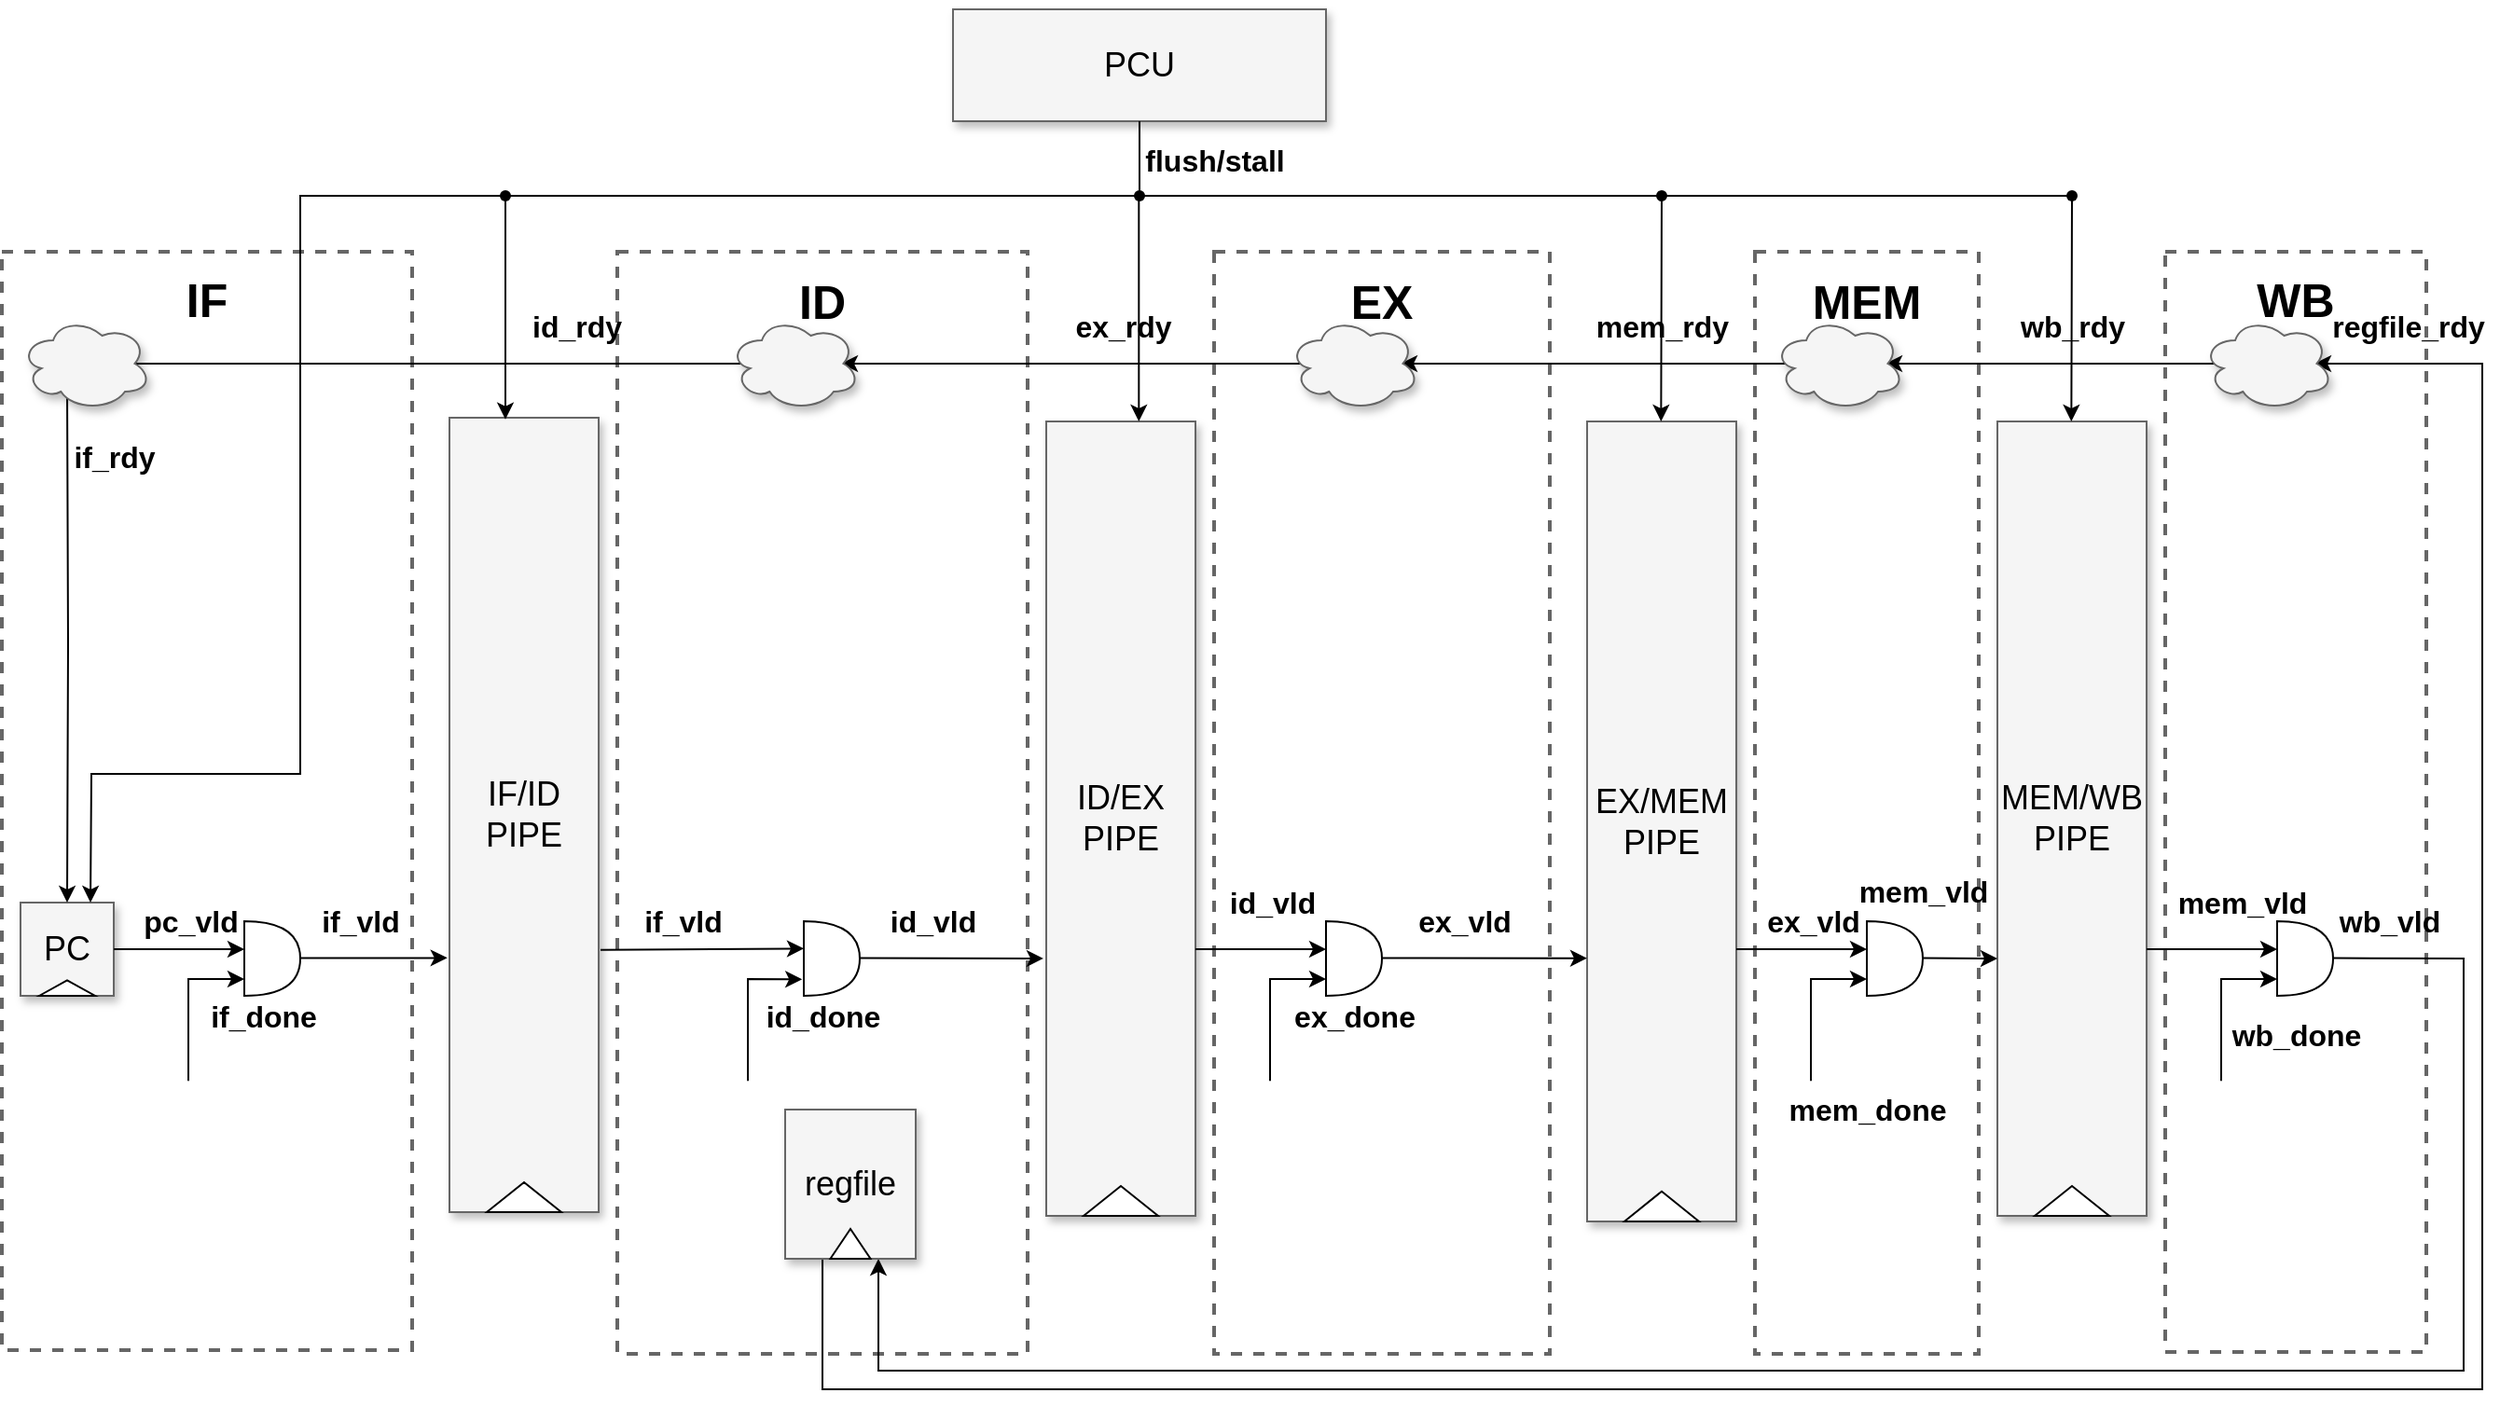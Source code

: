 <mxfile version="21.6.8" type="device">
  <diagram name="Page-1" id="90a13364-a465-7bf4-72fc-28e22215d7a0">
    <mxGraphModel dx="1668" dy="965" grid="1" gridSize="10" guides="1" tooltips="1" connect="1" arrows="1" fold="1" page="1" pageScale="1.5" pageWidth="1169" pageHeight="826" background="none" math="0" shadow="0">
      <root>
        <mxCell id="0" style=";html=1;" />
        <mxCell id="1" style=";html=1;" parent="0" />
        <mxCell id="8YfCgpXzdeuu5fyezBvx-144" value="&lt;b style=&quot;font-size: 25px;&quot;&gt;WB&lt;br&gt;&lt;br&gt;&lt;br&gt;&lt;br&gt;&lt;br&gt;&lt;br&gt;&lt;br&gt;&lt;br&gt;&lt;br&gt;&lt;br&gt;&lt;br&gt;&lt;br&gt;&lt;br&gt;&lt;br&gt;&lt;br&gt;&lt;br&gt;&lt;br&gt;&lt;br&gt;&lt;br&gt;&lt;/b&gt;" style="whiteSpace=wrap;html=1;shadow=0;fontSize=20;fillColor=none;strokeColor=#666666;strokeWidth=2;dashed=1;" parent="1" vertex="1">
          <mxGeometry x="1320" y="320" width="140" height="590" as="geometry" />
        </mxCell>
        <mxCell id="8YfCgpXzdeuu5fyezBvx-143" value="&lt;b style=&quot;font-size: 25px;&quot;&gt;MEM&lt;br&gt;&lt;br&gt;&lt;br&gt;&lt;br&gt;&lt;br&gt;&lt;br&gt;&lt;br&gt;&lt;br&gt;&lt;br&gt;&lt;br&gt;&lt;br&gt;&lt;br&gt;&lt;br&gt;&lt;br&gt;&lt;br&gt;&lt;br&gt;&lt;br&gt;&lt;br&gt;&lt;br&gt;&lt;/b&gt;" style="whiteSpace=wrap;html=1;shadow=0;fontSize=20;fillColor=none;strokeColor=#666666;strokeWidth=2;dashed=1;" parent="1" vertex="1">
          <mxGeometry x="1100" y="320" width="120" height="591" as="geometry" />
        </mxCell>
        <mxCell id="8YfCgpXzdeuu5fyezBvx-141" value="&lt;b style=&quot;font-size: 25px;&quot;&gt;EX&lt;br&gt;&lt;br&gt;&lt;br&gt;&lt;br&gt;&lt;br&gt;&lt;br&gt;&lt;br&gt;&lt;br&gt;&lt;br&gt;&lt;br&gt;&lt;br&gt;&lt;br&gt;&lt;br&gt;&lt;br&gt;&lt;br&gt;&lt;br&gt;&lt;br&gt;&lt;br&gt;&lt;br&gt;&lt;/b&gt;" style="whiteSpace=wrap;html=1;shadow=0;fontSize=20;fillColor=none;strokeColor=#666666;strokeWidth=2;dashed=1;" parent="1" vertex="1">
          <mxGeometry x="810" y="320" width="180" height="591" as="geometry" />
        </mxCell>
        <mxCell id="8YfCgpXzdeuu5fyezBvx-139" value="&lt;b style=&quot;font-size: 25px;&quot;&gt;ID&lt;br&gt;&lt;br&gt;&lt;br&gt;&lt;br&gt;&lt;br&gt;&lt;br&gt;&lt;br&gt;&lt;br&gt;&lt;br&gt;&lt;br&gt;&lt;br&gt;&lt;br&gt;&lt;br&gt;&lt;br&gt;&lt;br&gt;&lt;br&gt;&lt;br&gt;&lt;br&gt;&lt;br&gt;&lt;/b&gt;" style="whiteSpace=wrap;html=1;shadow=0;fontSize=20;fillColor=none;strokeColor=#666666;strokeWidth=2;dashed=1;" parent="1" vertex="1">
          <mxGeometry x="490" y="320" width="220" height="591" as="geometry" />
        </mxCell>
        <mxCell id="3a17f1ce550125da-1" value="&lt;b style=&quot;font-size: 25px;&quot;&gt;IF&lt;br&gt;&lt;br&gt;&lt;br&gt;&lt;br&gt;&lt;br&gt;&lt;br&gt;&lt;br&gt;&lt;br&gt;&lt;br&gt;&lt;br&gt;&lt;br&gt;&lt;br&gt;&lt;br&gt;&lt;br&gt;&lt;br&gt;&lt;br&gt;&lt;br&gt;&lt;br&gt;&lt;br&gt;&lt;/b&gt;" style="whiteSpace=wrap;html=1;shadow=0;fontSize=20;fillColor=none;strokeColor=#666666;strokeWidth=2;dashed=1;" parent="1" vertex="1">
          <mxGeometry x="160" y="320" width="220" height="589" as="geometry" />
        </mxCell>
        <mxCell id="8YfCgpXzdeuu5fyezBvx-16" value="" style="group" parent="1" vertex="1" connectable="0">
          <mxGeometry x="1230" y="411" width="80" height="503" as="geometry" />
        </mxCell>
        <mxCell id="8YfCgpXzdeuu5fyezBvx-5" value="MEM/WB&lt;br&gt;PIPE" style="whiteSpace=wrap;html=1;shadow=1;fontSize=18;fillColor=#f5f5f5;strokeColor=#666666;" parent="8YfCgpXzdeuu5fyezBvx-16" vertex="1">
          <mxGeometry width="80" height="426" as="geometry" />
        </mxCell>
        <mxCell id="8YfCgpXzdeuu5fyezBvx-15" value="" style="triangle;whiteSpace=wrap;html=1;direction=north;" parent="8YfCgpXzdeuu5fyezBvx-16" vertex="1">
          <mxGeometry x="20" y="410" width="40" height="16" as="geometry" />
        </mxCell>
        <mxCell id="8YfCgpXzdeuu5fyezBvx-18" value="" style="group" parent="1" vertex="1" connectable="0">
          <mxGeometry x="720" y="411" width="80" height="426" as="geometry" />
        </mxCell>
        <mxCell id="8YfCgpXzdeuu5fyezBvx-7" value="ID/EX&lt;br&gt;PIPE" style="whiteSpace=wrap;html=1;shadow=1;fontSize=18;fillColor=#f5f5f5;strokeColor=#666666;" parent="8YfCgpXzdeuu5fyezBvx-18" vertex="1">
          <mxGeometry width="80" height="426" as="geometry" />
        </mxCell>
        <mxCell id="8YfCgpXzdeuu5fyezBvx-13" value="" style="triangle;whiteSpace=wrap;html=1;direction=north;" parent="8YfCgpXzdeuu5fyezBvx-18" vertex="1">
          <mxGeometry x="20" y="410" width="40" height="16" as="geometry" />
        </mxCell>
        <mxCell id="8YfCgpXzdeuu5fyezBvx-19" value="" style="group" parent="1" vertex="1" connectable="0">
          <mxGeometry x="400" y="409" width="80" height="426" as="geometry" />
        </mxCell>
        <mxCell id="8YfCgpXzdeuu5fyezBvx-6" value="IF/ID&lt;br&gt;PIPE" style="whiteSpace=wrap;html=1;shadow=1;fontSize=18;fillColor=#f5f5f5;strokeColor=#666666;" parent="8YfCgpXzdeuu5fyezBvx-19" vertex="1">
          <mxGeometry width="80" height="426" as="geometry" />
        </mxCell>
        <mxCell id="8YfCgpXzdeuu5fyezBvx-12" value="" style="triangle;whiteSpace=wrap;html=1;direction=north;" parent="8YfCgpXzdeuu5fyezBvx-19" vertex="1">
          <mxGeometry x="20" y="410" width="40" height="16" as="geometry" />
        </mxCell>
        <mxCell id="8YfCgpXzdeuu5fyezBvx-86" value="PCU" style="whiteSpace=wrap;html=1;shadow=1;fontSize=18;fillColor=#f5f5f5;strokeColor=#666666;" parent="1" vertex="1">
          <mxGeometry x="670" y="190" width="200" height="60" as="geometry" />
        </mxCell>
        <mxCell id="8YfCgpXzdeuu5fyezBvx-91" value="" style="group" parent="1" vertex="1" connectable="0">
          <mxGeometry x="1010" y="411" width="80" height="429" as="geometry" />
        </mxCell>
        <mxCell id="8YfCgpXzdeuu5fyezBvx-2" value="EX/MEM&lt;br&gt;PIPE" style="whiteSpace=wrap;html=1;shadow=1;fontSize=18;fillColor=#f5f5f5;strokeColor=#666666;" parent="8YfCgpXzdeuu5fyezBvx-91" vertex="1">
          <mxGeometry width="80" height="429.0" as="geometry" />
        </mxCell>
        <mxCell id="8YfCgpXzdeuu5fyezBvx-14" value="" style="triangle;whiteSpace=wrap;html=1;direction=north;" parent="8YfCgpXzdeuu5fyezBvx-91" vertex="1">
          <mxGeometry x="20" y="412.887" width="40" height="16.113" as="geometry" />
        </mxCell>
        <mxCell id="8Lm8nlZJwIXXHR8U6aLL-5" value="" style="group" vertex="1" connectable="0" parent="1">
          <mxGeometry x="170" y="669" width="50" height="50" as="geometry" />
        </mxCell>
        <mxCell id="8Lm8nlZJwIXXHR8U6aLL-6" value="PC&lt;br&gt;" style="whiteSpace=wrap;html=1;shadow=1;fontSize=18;fillColor=#f5f5f5;strokeColor=#666666;" vertex="1" parent="8Lm8nlZJwIXXHR8U6aLL-5">
          <mxGeometry width="50" height="50" as="geometry" />
        </mxCell>
        <mxCell id="8Lm8nlZJwIXXHR8U6aLL-7" value="" style="triangle;whiteSpace=wrap;html=1;direction=north;" vertex="1" parent="8Lm8nlZJwIXXHR8U6aLL-5">
          <mxGeometry x="10" y="41.667" width="30" height="8.333" as="geometry" />
        </mxCell>
        <mxCell id="8Lm8nlZJwIXXHR8U6aLL-23" value="" style="endArrow=classic;html=1;rounded=0;entryX=1;entryY=0.5;entryDx=0;entryDy=0;exitX=0;exitY=0.5;exitDx=0;exitDy=0;" edge="1" parent="1">
          <mxGeometry width="50" height="50" relative="1" as="geometry">
            <mxPoint x="890" y="380" as="sourcePoint" />
            <mxPoint x="610" y="380" as="targetPoint" />
          </mxGeometry>
        </mxCell>
        <mxCell id="8Lm8nlZJwIXXHR8U6aLL-24" value="&lt;font style=&quot;font-size: 16px;&quot;&gt;&lt;b&gt;ex_rdy&lt;/b&gt;&lt;/font&gt;" style="edgeLabel;html=1;align=center;verticalAlign=middle;resizable=0;points=[];labelBackgroundColor=none;" vertex="1" connectable="0" parent="8Lm8nlZJwIXXHR8U6aLL-23">
          <mxGeometry x="-0.21" y="-1" relative="1" as="geometry">
            <mxPoint x="-19" y="-19" as="offset" />
          </mxGeometry>
        </mxCell>
        <mxCell id="8Lm8nlZJwIXXHR8U6aLL-26" value="" style="endArrow=classic;html=1;rounded=0;entryX=1;entryY=0.5;entryDx=0;entryDy=0;exitX=0;exitY=0.5;exitDx=0;exitDy=0;" edge="1" parent="1">
          <mxGeometry width="50" height="50" relative="1" as="geometry">
            <mxPoint x="590" y="380" as="sourcePoint" />
            <mxPoint x="205" y="380" as="targetPoint" />
            <Array as="points">
              <mxPoint x="305" y="380" />
            </Array>
          </mxGeometry>
        </mxCell>
        <mxCell id="8Lm8nlZJwIXXHR8U6aLL-27" value="&lt;font style=&quot;font-size: 16px;&quot;&gt;&lt;b&gt;id_rdy&lt;/b&gt;&lt;/font&gt;" style="edgeLabel;html=1;align=center;verticalAlign=middle;resizable=0;points=[];labelBackgroundColor=none;" vertex="1" connectable="0" parent="8Lm8nlZJwIXXHR8U6aLL-26">
          <mxGeometry x="-0.21" y="-1" relative="1" as="geometry">
            <mxPoint x="30" y="-19" as="offset" />
          </mxGeometry>
        </mxCell>
        <mxCell id="8Lm8nlZJwIXXHR8U6aLL-32" style="edgeStyle=orthogonalEdgeStyle;rounded=0;orthogonalLoop=1;jettySize=auto;html=1;entryX=0.5;entryY=0;entryDx=0;entryDy=0;" edge="1" parent="1" target="8Lm8nlZJwIXXHR8U6aLL-6">
          <mxGeometry relative="1" as="geometry">
            <mxPoint x="195" y="390" as="sourcePoint" />
          </mxGeometry>
        </mxCell>
        <mxCell id="8Lm8nlZJwIXXHR8U6aLL-33" value="&lt;b&gt;&lt;font style=&quot;font-size: 16px;&quot;&gt;if_rdy&lt;/font&gt;&lt;/b&gt;" style="edgeLabel;html=1;align=center;verticalAlign=middle;resizable=0;points=[];labelBackgroundColor=none;" vertex="1" connectable="0" parent="8Lm8nlZJwIXXHR8U6aLL-32">
          <mxGeometry x="0.29" relative="1" as="geometry">
            <mxPoint x="25" y="-140" as="offset" />
          </mxGeometry>
        </mxCell>
        <mxCell id="8Lm8nlZJwIXXHR8U6aLL-34" value="" style="endArrow=classic;html=1;rounded=0;entryX=1;entryY=0.5;entryDx=0;entryDy=0;exitX=0;exitY=0.5;exitDx=0;exitDy=0;" edge="1" parent="1">
          <mxGeometry width="50" height="50" relative="1" as="geometry">
            <mxPoint x="1150" y="380" as="sourcePoint" />
            <mxPoint x="910" y="380" as="targetPoint" />
          </mxGeometry>
        </mxCell>
        <mxCell id="8Lm8nlZJwIXXHR8U6aLL-35" value="&lt;font style=&quot;font-size: 16px;&quot;&gt;&lt;b&gt;mem_rdy&lt;/b&gt;&lt;/font&gt;" style="edgeLabel;html=1;align=center;verticalAlign=middle;resizable=0;points=[];labelBackgroundColor=none;" vertex="1" connectable="0" parent="8Lm8nlZJwIXXHR8U6aLL-34">
          <mxGeometry x="-0.21" y="-1" relative="1" as="geometry">
            <mxPoint x="-5" y="-19" as="offset" />
          </mxGeometry>
        </mxCell>
        <mxCell id="8Lm8nlZJwIXXHR8U6aLL-37" value="" style="endArrow=classic;html=1;rounded=0;entryX=1;entryY=0.5;entryDx=0;entryDy=0;exitX=0;exitY=0.5;exitDx=0;exitDy=0;" edge="1" parent="1">
          <mxGeometry width="50" height="50" relative="1" as="geometry">
            <mxPoint x="1355" y="380" as="sourcePoint" />
            <mxPoint x="1170" y="380" as="targetPoint" />
          </mxGeometry>
        </mxCell>
        <mxCell id="8Lm8nlZJwIXXHR8U6aLL-38" value="&lt;font style=&quot;font-size: 16px;&quot;&gt;&lt;b&gt;wb_rdy&lt;/b&gt;&lt;/font&gt;" style="edgeLabel;html=1;align=center;verticalAlign=middle;resizable=0;points=[];labelBackgroundColor=none;" vertex="1" connectable="0" parent="8Lm8nlZJwIXXHR8U6aLL-37">
          <mxGeometry x="-0.21" y="-1" relative="1" as="geometry">
            <mxPoint x="-12" y="-19" as="offset" />
          </mxGeometry>
        </mxCell>
        <mxCell id="8Lm8nlZJwIXXHR8U6aLL-40" value="" style="endArrow=classic;html=1;rounded=0;exitX=1;exitY=0.5;exitDx=0;exitDy=0;entryX=0;entryY=0.375;entryDx=0;entryDy=0;entryPerimeter=0;" edge="1" parent="1" source="8Lm8nlZJwIXXHR8U6aLL-6" target="8Lm8nlZJwIXXHR8U6aLL-53">
          <mxGeometry width="50" height="50" relative="1" as="geometry">
            <mxPoint x="480" y="660" as="sourcePoint" />
            <mxPoint x="270" y="694" as="targetPoint" />
          </mxGeometry>
        </mxCell>
        <mxCell id="8Lm8nlZJwIXXHR8U6aLL-41" value="&lt;font style=&quot;font-size: 16px;&quot;&gt;&lt;b&gt;pc_vld&lt;/b&gt;&lt;/font&gt;" style="edgeLabel;html=1;align=center;verticalAlign=middle;resizable=0;points=[];labelBackgroundColor=none;" vertex="1" connectable="0" parent="8Lm8nlZJwIXXHR8U6aLL-40">
          <mxGeometry x="-0.206" y="-1" relative="1" as="geometry">
            <mxPoint x="13" y="-16" as="offset" />
          </mxGeometry>
        </mxCell>
        <mxCell id="8Lm8nlZJwIXXHR8U6aLL-42" value="" style="endArrow=classic;html=1;rounded=0;exitX=1;exitY=0.5;exitDx=0;exitDy=0;" edge="1" parent="1">
          <mxGeometry width="50" height="50" relative="1" as="geometry">
            <mxPoint x="481" y="694.36" as="sourcePoint" />
            <mxPoint x="590" y="693.65" as="targetPoint" />
          </mxGeometry>
        </mxCell>
        <mxCell id="8Lm8nlZJwIXXHR8U6aLL-43" value="&lt;font style=&quot;font-size: 16px;&quot;&gt;&lt;b&gt;if_vld&lt;/b&gt;&lt;/font&gt;" style="edgeLabel;html=1;align=center;verticalAlign=middle;resizable=0;points=[];labelBackgroundColor=none;" vertex="1" connectable="0" parent="8Lm8nlZJwIXXHR8U6aLL-42">
          <mxGeometry x="-0.206" y="-1" relative="1" as="geometry">
            <mxPoint y="-16" as="offset" />
          </mxGeometry>
        </mxCell>
        <mxCell id="8Lm8nlZJwIXXHR8U6aLL-44" value="" style="endArrow=classic;html=1;rounded=0;exitX=1;exitY=0.5;exitDx=0;exitDy=0;entryX=-0.019;entryY=0.676;entryDx=0;entryDy=0;entryPerimeter=0;" edge="1" parent="1" target="8YfCgpXzdeuu5fyezBvx-7">
          <mxGeometry width="50" height="50" relative="1" as="geometry">
            <mxPoint x="620" y="698.8" as="sourcePoint" />
            <mxPoint x="690" y="698.8" as="targetPoint" />
          </mxGeometry>
        </mxCell>
        <mxCell id="8Lm8nlZJwIXXHR8U6aLL-45" value="&lt;font style=&quot;font-size: 16px;&quot;&gt;&lt;b&gt;id_vld&lt;/b&gt;&lt;/font&gt;" style="edgeLabel;html=1;align=center;verticalAlign=middle;resizable=0;points=[];labelBackgroundColor=none;" vertex="1" connectable="0" parent="8Lm8nlZJwIXXHR8U6aLL-44">
          <mxGeometry x="-0.206" y="-1" relative="1" as="geometry">
            <mxPoint y="-21" as="offset" />
          </mxGeometry>
        </mxCell>
        <mxCell id="8Lm8nlZJwIXXHR8U6aLL-46" value="" style="endArrow=classic;html=1;rounded=0;exitX=1;exitY=0.5;exitDx=0;exitDy=0;entryX=-0.03;entryY=0.778;entryDx=0;entryDy=0;entryPerimeter=0;" edge="1" parent="1" target="8Lm8nlZJwIXXHR8U6aLL-48">
          <mxGeometry width="50" height="50" relative="1" as="geometry">
            <mxPoint x="560" y="764.667" as="sourcePoint" />
            <mxPoint x="560" y="719" as="targetPoint" />
            <Array as="points">
              <mxPoint x="560" y="710" />
            </Array>
          </mxGeometry>
        </mxCell>
        <mxCell id="8Lm8nlZJwIXXHR8U6aLL-47" value="&lt;font style=&quot;font-size: 16px;&quot;&gt;&lt;b&gt;id_done&lt;/b&gt;&lt;/font&gt;" style="edgeLabel;html=1;align=center;verticalAlign=middle;resizable=0;points=[];labelBackgroundColor=none;" vertex="1" connectable="0" parent="8Lm8nlZJwIXXHR8U6aLL-46">
          <mxGeometry x="-0.206" y="-1" relative="1" as="geometry">
            <mxPoint x="39" y="-1" as="offset" />
          </mxGeometry>
        </mxCell>
        <mxCell id="8Lm8nlZJwIXXHR8U6aLL-48" value="" style="shape=or;whiteSpace=wrap;html=1;" vertex="1" parent="1">
          <mxGeometry x="590" y="679" width="30" height="40" as="geometry" />
        </mxCell>
        <mxCell id="8Lm8nlZJwIXXHR8U6aLL-49" value="" style="endArrow=classic;html=1;rounded=0;exitX=1;exitY=0.5;exitDx=0;exitDy=0;entryX=-0.014;entryY=0.68;entryDx=0;entryDy=0;entryPerimeter=0;" edge="1" parent="1" target="8YfCgpXzdeuu5fyezBvx-6">
          <mxGeometry width="50" height="50" relative="1" as="geometry">
            <mxPoint x="320" y="698.8" as="sourcePoint" />
            <mxPoint x="400" y="700" as="targetPoint" />
          </mxGeometry>
        </mxCell>
        <mxCell id="8Lm8nlZJwIXXHR8U6aLL-50" value="&lt;font style=&quot;font-size: 16px;&quot;&gt;&lt;b&gt;if_vld&lt;/b&gt;&lt;/font&gt;" style="edgeLabel;html=1;align=center;verticalAlign=middle;resizable=0;points=[];labelBackgroundColor=none;" vertex="1" connectable="0" parent="8Lm8nlZJwIXXHR8U6aLL-49">
          <mxGeometry x="-0.206" y="-1" relative="1" as="geometry">
            <mxPoint y="-21" as="offset" />
          </mxGeometry>
        </mxCell>
        <mxCell id="8Lm8nlZJwIXXHR8U6aLL-51" value="" style="endArrow=classic;html=1;rounded=0;exitX=1;exitY=0.5;exitDx=0;exitDy=0;entryX=0.455;entryY=0.653;entryDx=0;entryDy=0;entryPerimeter=0;" edge="1" parent="1">
          <mxGeometry width="50" height="50" relative="1" as="geometry">
            <mxPoint x="260" y="764.667" as="sourcePoint" />
            <mxPoint x="290" y="710" as="targetPoint" />
            <Array as="points">
              <mxPoint x="260" y="710" />
            </Array>
          </mxGeometry>
        </mxCell>
        <mxCell id="8Lm8nlZJwIXXHR8U6aLL-52" value="&lt;font style=&quot;font-size: 16px;&quot;&gt;&lt;b&gt;if_done&lt;/b&gt;&lt;/font&gt;" style="edgeLabel;html=1;align=center;verticalAlign=middle;resizable=0;points=[];labelBackgroundColor=none;" vertex="1" connectable="0" parent="8Lm8nlZJwIXXHR8U6aLL-51">
          <mxGeometry x="-0.206" y="-1" relative="1" as="geometry">
            <mxPoint x="39" y="-1" as="offset" />
          </mxGeometry>
        </mxCell>
        <mxCell id="8Lm8nlZJwIXXHR8U6aLL-53" value="" style="shape=or;whiteSpace=wrap;html=1;" vertex="1" parent="1">
          <mxGeometry x="290" y="679" width="30" height="40" as="geometry" />
        </mxCell>
        <mxCell id="8Lm8nlZJwIXXHR8U6aLL-54" value="" style="endArrow=classic;html=1;rounded=0;exitX=1;exitY=0.5;exitDx=0;exitDy=0;entryX=0;entryY=0.375;entryDx=0;entryDy=0;entryPerimeter=0;" edge="1" parent="1" target="8Lm8nlZJwIXXHR8U6aLL-60">
          <mxGeometry width="50" height="50" relative="1" as="geometry">
            <mxPoint x="800" y="694" as="sourcePoint" />
            <mxPoint x="850" y="694" as="targetPoint" />
          </mxGeometry>
        </mxCell>
        <mxCell id="8Lm8nlZJwIXXHR8U6aLL-55" value="&lt;font style=&quot;font-size: 16px;&quot;&gt;&lt;b&gt;id_vld&lt;/b&gt;&lt;/font&gt;" style="edgeLabel;html=1;align=center;verticalAlign=middle;resizable=0;points=[];labelBackgroundColor=none;" vertex="1" connectable="0" parent="8Lm8nlZJwIXXHR8U6aLL-54">
          <mxGeometry x="-0.206" y="-1" relative="1" as="geometry">
            <mxPoint x="13" y="-26" as="offset" />
          </mxGeometry>
        </mxCell>
        <mxCell id="8Lm8nlZJwIXXHR8U6aLL-56" value="" style="endArrow=classic;html=1;rounded=0;exitX=1;exitY=0.5;exitDx=0;exitDy=0;entryX=0;entryY=0.671;entryDx=0;entryDy=0;entryPerimeter=0;" edge="1" parent="1" target="8YfCgpXzdeuu5fyezBvx-2">
          <mxGeometry width="50" height="50" relative="1" as="geometry">
            <mxPoint x="900" y="698.8" as="sourcePoint" />
            <mxPoint x="979" y="699" as="targetPoint" />
          </mxGeometry>
        </mxCell>
        <mxCell id="8Lm8nlZJwIXXHR8U6aLL-57" value="&lt;font style=&quot;font-size: 16px;&quot;&gt;&lt;b&gt;ex_vld&lt;/b&gt;&lt;/font&gt;" style="edgeLabel;html=1;align=center;verticalAlign=middle;resizable=0;points=[];labelBackgroundColor=none;" vertex="1" connectable="0" parent="8Lm8nlZJwIXXHR8U6aLL-56">
          <mxGeometry x="-0.206" y="-1" relative="1" as="geometry">
            <mxPoint y="-21" as="offset" />
          </mxGeometry>
        </mxCell>
        <mxCell id="8Lm8nlZJwIXXHR8U6aLL-58" value="" style="endArrow=classic;html=1;rounded=0;exitX=1;exitY=0.5;exitDx=0;exitDy=0;entryX=0.455;entryY=0.653;entryDx=0;entryDy=0;entryPerimeter=0;" edge="1" parent="1">
          <mxGeometry width="50" height="50" relative="1" as="geometry">
            <mxPoint x="840" y="764.667" as="sourcePoint" />
            <mxPoint x="870" y="710" as="targetPoint" />
            <Array as="points">
              <mxPoint x="840" y="710" />
            </Array>
          </mxGeometry>
        </mxCell>
        <mxCell id="8Lm8nlZJwIXXHR8U6aLL-59" value="&lt;font style=&quot;font-size: 16px;&quot;&gt;&lt;b&gt;ex_done&lt;/b&gt;&lt;/font&gt;" style="edgeLabel;html=1;align=center;verticalAlign=middle;resizable=0;points=[];labelBackgroundColor=none;" vertex="1" connectable="0" parent="8Lm8nlZJwIXXHR8U6aLL-58">
          <mxGeometry x="-0.206" y="-1" relative="1" as="geometry">
            <mxPoint x="44" y="-1" as="offset" />
          </mxGeometry>
        </mxCell>
        <mxCell id="8Lm8nlZJwIXXHR8U6aLL-60" value="" style="shape=or;whiteSpace=wrap;html=1;" vertex="1" parent="1">
          <mxGeometry x="870" y="679" width="30" height="40" as="geometry" />
        </mxCell>
        <mxCell id="8Lm8nlZJwIXXHR8U6aLL-61" value="" style="endArrow=classic;html=1;rounded=0;exitX=1;exitY=0.5;exitDx=0;exitDy=0;entryX=0;entryY=0.375;entryDx=0;entryDy=0;entryPerimeter=0;" edge="1" parent="1" target="8Lm8nlZJwIXXHR8U6aLL-67">
          <mxGeometry width="50" height="50" relative="1" as="geometry">
            <mxPoint x="1090" y="694" as="sourcePoint" />
            <mxPoint x="1140" y="694" as="targetPoint" />
          </mxGeometry>
        </mxCell>
        <mxCell id="8Lm8nlZJwIXXHR8U6aLL-62" value="&lt;font style=&quot;font-size: 16px;&quot;&gt;&lt;b&gt;ex_vld&lt;/b&gt;&lt;/font&gt;" style="edgeLabel;html=1;align=center;verticalAlign=middle;resizable=0;points=[];labelBackgroundColor=none;" vertex="1" connectable="0" parent="8Lm8nlZJwIXXHR8U6aLL-61">
          <mxGeometry x="-0.206" y="-1" relative="1" as="geometry">
            <mxPoint x="13" y="-16" as="offset" />
          </mxGeometry>
        </mxCell>
        <mxCell id="8Lm8nlZJwIXXHR8U6aLL-63" value="" style="endArrow=classic;html=1;rounded=0;exitX=1;exitY=0.5;exitDx=0;exitDy=0;" edge="1" parent="1">
          <mxGeometry width="50" height="50" relative="1" as="geometry">
            <mxPoint x="1190" y="698.8" as="sourcePoint" />
            <mxPoint x="1230" y="699" as="targetPoint" />
          </mxGeometry>
        </mxCell>
        <mxCell id="8Lm8nlZJwIXXHR8U6aLL-64" value="&lt;font style=&quot;font-size: 16px;&quot;&gt;&lt;b&gt;mem_vld&lt;/b&gt;&lt;/font&gt;" style="edgeLabel;html=1;align=center;verticalAlign=middle;resizable=0;points=[];labelBackgroundColor=none;" vertex="1" connectable="0" parent="8Lm8nlZJwIXXHR8U6aLL-63">
          <mxGeometry x="-0.206" y="-1" relative="1" as="geometry">
            <mxPoint x="-16" y="-37" as="offset" />
          </mxGeometry>
        </mxCell>
        <mxCell id="8Lm8nlZJwIXXHR8U6aLL-65" value="" style="endArrow=classic;html=1;rounded=0;exitX=1;exitY=0.5;exitDx=0;exitDy=0;entryX=0.455;entryY=0.653;entryDx=0;entryDy=0;entryPerimeter=0;" edge="1" parent="1">
          <mxGeometry width="50" height="50" relative="1" as="geometry">
            <mxPoint x="1130" y="764.667" as="sourcePoint" />
            <mxPoint x="1160" y="710" as="targetPoint" />
            <Array as="points">
              <mxPoint x="1130" y="710" />
            </Array>
          </mxGeometry>
        </mxCell>
        <mxCell id="8Lm8nlZJwIXXHR8U6aLL-66" value="&lt;font style=&quot;font-size: 16px;&quot;&gt;&lt;b&gt;mem_done&lt;/b&gt;&lt;/font&gt;" style="edgeLabel;html=1;align=center;verticalAlign=middle;resizable=0;points=[];labelBackgroundColor=none;" vertex="1" connectable="0" parent="8Lm8nlZJwIXXHR8U6aLL-65">
          <mxGeometry x="-0.206" y="-1" relative="1" as="geometry">
            <mxPoint x="29" y="49" as="offset" />
          </mxGeometry>
        </mxCell>
        <mxCell id="8Lm8nlZJwIXXHR8U6aLL-67" value="" style="shape=or;whiteSpace=wrap;html=1;" vertex="1" parent="1">
          <mxGeometry x="1160" y="679" width="30" height="40" as="geometry" />
        </mxCell>
        <mxCell id="8Lm8nlZJwIXXHR8U6aLL-68" value="" style="endArrow=classic;html=1;rounded=0;exitX=1;exitY=0.5;exitDx=0;exitDy=0;entryX=0;entryY=0.375;entryDx=0;entryDy=0;entryPerimeter=0;" edge="1" parent="1" target="8Lm8nlZJwIXXHR8U6aLL-74">
          <mxGeometry width="50" height="50" relative="1" as="geometry">
            <mxPoint x="1310" y="694" as="sourcePoint" />
            <mxPoint x="1360" y="694" as="targetPoint" />
          </mxGeometry>
        </mxCell>
        <mxCell id="8Lm8nlZJwIXXHR8U6aLL-69" value="&lt;font style=&quot;font-size: 16px;&quot;&gt;&lt;b&gt;mem_vld&lt;/b&gt;&lt;/font&gt;" style="edgeLabel;html=1;align=center;verticalAlign=middle;resizable=0;points=[];labelBackgroundColor=none;" vertex="1" connectable="0" parent="8Lm8nlZJwIXXHR8U6aLL-68">
          <mxGeometry x="-0.206" y="-1" relative="1" as="geometry">
            <mxPoint x="23" y="-26" as="offset" />
          </mxGeometry>
        </mxCell>
        <mxCell id="8Lm8nlZJwIXXHR8U6aLL-70" value="" style="endArrow=classic;html=1;rounded=0;exitX=1;exitY=0.5;exitDx=0;exitDy=0;" edge="1" parent="1">
          <mxGeometry width="50" height="50" relative="1" as="geometry">
            <mxPoint x="1410" y="698.8" as="sourcePoint" />
            <mxPoint x="630" y="860" as="targetPoint" />
            <Array as="points">
              <mxPoint x="1480" y="699" />
              <mxPoint x="1480" y="920" />
              <mxPoint x="630" y="920" />
            </Array>
          </mxGeometry>
        </mxCell>
        <mxCell id="8Lm8nlZJwIXXHR8U6aLL-71" value="&lt;font style=&quot;font-size: 16px;&quot;&gt;&lt;b&gt;wb_vld&lt;/b&gt;&lt;/font&gt;" style="edgeLabel;html=1;align=center;verticalAlign=middle;resizable=0;points=[];labelBackgroundColor=none;" vertex="1" connectable="0" parent="8Lm8nlZJwIXXHR8U6aLL-70">
          <mxGeometry x="-0.206" y="-1" relative="1" as="geometry">
            <mxPoint x="146" y="-240" as="offset" />
          </mxGeometry>
        </mxCell>
        <mxCell id="8Lm8nlZJwIXXHR8U6aLL-72" value="" style="endArrow=classic;html=1;rounded=0;exitX=1;exitY=0.5;exitDx=0;exitDy=0;entryX=0.455;entryY=0.653;entryDx=0;entryDy=0;entryPerimeter=0;" edge="1" parent="1">
          <mxGeometry width="50" height="50" relative="1" as="geometry">
            <mxPoint x="1350" y="764.667" as="sourcePoint" />
            <mxPoint x="1380" y="710" as="targetPoint" />
            <Array as="points">
              <mxPoint x="1350" y="710" />
            </Array>
          </mxGeometry>
        </mxCell>
        <mxCell id="8Lm8nlZJwIXXHR8U6aLL-73" value="&lt;font style=&quot;font-size: 16px;&quot;&gt;&lt;b&gt;wb_done&lt;/b&gt;&lt;/font&gt;" style="edgeLabel;html=1;align=center;verticalAlign=middle;resizable=0;points=[];labelBackgroundColor=none;" vertex="1" connectable="0" parent="8Lm8nlZJwIXXHR8U6aLL-72">
          <mxGeometry x="-0.206" y="-1" relative="1" as="geometry">
            <mxPoint x="39" y="9" as="offset" />
          </mxGeometry>
        </mxCell>
        <mxCell id="8Lm8nlZJwIXXHR8U6aLL-74" value="" style="shape=or;whiteSpace=wrap;html=1;" vertex="1" parent="1">
          <mxGeometry x="1380" y="679" width="30" height="40" as="geometry" />
        </mxCell>
        <mxCell id="8Lm8nlZJwIXXHR8U6aLL-75" value="" style="endArrow=classic;html=1;rounded=0;exitX=0.286;exitY=1;exitDx=0;exitDy=0;exitPerimeter=0;" edge="1" parent="1" source="8Lm8nlZJwIXXHR8U6aLL-78">
          <mxGeometry width="50" height="50" relative="1" as="geometry">
            <mxPoint x="600" y="870" as="sourcePoint" />
            <mxPoint x="1400" y="380" as="targetPoint" />
            <Array as="points">
              <mxPoint x="600" y="930" />
              <mxPoint x="1490" y="930" />
              <mxPoint x="1490" y="380" />
            </Array>
          </mxGeometry>
        </mxCell>
        <mxCell id="8Lm8nlZJwIXXHR8U6aLL-76" value="&lt;font style=&quot;font-size: 16px;&quot;&gt;&lt;b&gt;regfile_rdy&lt;/b&gt;&lt;/font&gt;" style="edgeLabel;html=1;align=center;verticalAlign=middle;resizable=0;points=[];labelBackgroundColor=none;" vertex="1" connectable="0" parent="8Lm8nlZJwIXXHR8U6aLL-75">
          <mxGeometry x="-0.21" y="-1" relative="1" as="geometry">
            <mxPoint x="288" y="-571" as="offset" />
          </mxGeometry>
        </mxCell>
        <mxCell id="8Lm8nlZJwIXXHR8U6aLL-77" value="" style="group" vertex="1" connectable="0" parent="1">
          <mxGeometry x="580" y="780" width="70" height="86" as="geometry" />
        </mxCell>
        <mxCell id="8Lm8nlZJwIXXHR8U6aLL-78" value="regfile" style="whiteSpace=wrap;html=1;shadow=1;fontSize=18;fillColor=#f5f5f5;strokeColor=#666666;" vertex="1" parent="8Lm8nlZJwIXXHR8U6aLL-77">
          <mxGeometry width="70" height="80" as="geometry" />
        </mxCell>
        <mxCell id="8Lm8nlZJwIXXHR8U6aLL-79" value="" style="triangle;whiteSpace=wrap;html=1;direction=north;" vertex="1" parent="8Lm8nlZJwIXXHR8U6aLL-77">
          <mxGeometry x="24.231" y="64" width="21.538" height="16" as="geometry" />
        </mxCell>
        <mxCell id="8Lm8nlZJwIXXHR8U6aLL-80" value="" style="ellipse;shape=cloud;whiteSpace=wrap;html=1;fontSize=18;fillColor=#f5f5f5;strokeColor=#666666;shadow=1;" vertex="1" parent="1">
          <mxGeometry x="170" y="355" width="70" height="50" as="geometry" />
        </mxCell>
        <mxCell id="8Lm8nlZJwIXXHR8U6aLL-81" value="" style="ellipse;shape=cloud;whiteSpace=wrap;html=1;fontSize=18;fillColor=#f5f5f5;strokeColor=#666666;shadow=1;" vertex="1" parent="1">
          <mxGeometry x="550" y="355" width="70" height="50" as="geometry" />
        </mxCell>
        <mxCell id="8Lm8nlZJwIXXHR8U6aLL-82" value="" style="ellipse;shape=cloud;whiteSpace=wrap;html=1;fontSize=18;fillColor=#f5f5f5;strokeColor=#666666;shadow=1;" vertex="1" parent="1">
          <mxGeometry x="850" y="355" width="70" height="50" as="geometry" />
        </mxCell>
        <mxCell id="8Lm8nlZJwIXXHR8U6aLL-83" value="" style="ellipse;shape=cloud;whiteSpace=wrap;html=1;fontSize=18;fillColor=#f5f5f5;strokeColor=#666666;shadow=1;" vertex="1" parent="1">
          <mxGeometry x="1110" y="355" width="70" height="50" as="geometry" />
        </mxCell>
        <mxCell id="8Lm8nlZJwIXXHR8U6aLL-84" value="" style="ellipse;shape=cloud;whiteSpace=wrap;html=1;fontSize=18;fillColor=#f5f5f5;strokeColor=#666666;shadow=1;" vertex="1" parent="1">
          <mxGeometry x="1340" y="355" width="70" height="50" as="geometry" />
        </mxCell>
        <mxCell id="8Lm8nlZJwIXXHR8U6aLL-87" value="" style="endArrow=classic;html=1;rounded=0;exitX=0.5;exitY=1;exitDx=0;exitDy=0;entryX=0.75;entryY=0;entryDx=0;entryDy=0;" edge="1" parent="1" source="8YfCgpXzdeuu5fyezBvx-86" target="8Lm8nlZJwIXXHR8U6aLL-6">
          <mxGeometry width="50" height="50" relative="1" as="geometry">
            <mxPoint x="760" y="670" as="sourcePoint" />
            <mxPoint x="810" y="620" as="targetPoint" />
            <Array as="points">
              <mxPoint x="770" y="290" />
              <mxPoint x="320" y="290" />
              <mxPoint x="320" y="600" />
              <mxPoint x="208" y="600" />
            </Array>
          </mxGeometry>
        </mxCell>
        <mxCell id="8Lm8nlZJwIXXHR8U6aLL-96" value="&lt;font style=&quot;font-size: 16px;&quot;&gt;&lt;b&gt;flush/stall&lt;/b&gt;&lt;/font&gt;" style="edgeLabel;html=1;align=center;verticalAlign=middle;resizable=0;points=[];" vertex="1" connectable="0" parent="8Lm8nlZJwIXXHR8U6aLL-87">
          <mxGeometry x="-0.957" y="-3" relative="1" as="geometry">
            <mxPoint x="43" as="offset" />
          </mxGeometry>
        </mxCell>
        <mxCell id="8Lm8nlZJwIXXHR8U6aLL-88" value="" style="endArrow=classic;html=1;rounded=0;entryX=0.375;entryY=0.002;entryDx=0;entryDy=0;entryPerimeter=0;" edge="1" parent="1" target="8YfCgpXzdeuu5fyezBvx-6">
          <mxGeometry width="50" height="50" relative="1" as="geometry">
            <mxPoint x="430" y="290" as="sourcePoint" />
            <mxPoint x="430" y="400" as="targetPoint" />
          </mxGeometry>
        </mxCell>
        <mxCell id="8Lm8nlZJwIXXHR8U6aLL-89" value="" style="endArrow=classic;html=1;rounded=0;entryX=0.375;entryY=0.002;entryDx=0;entryDy=0;entryPerimeter=0;" edge="1" parent="1">
          <mxGeometry width="50" height="50" relative="1" as="geometry">
            <mxPoint x="769.66" y="291" as="sourcePoint" />
            <mxPoint x="769.66" y="411" as="targetPoint" />
          </mxGeometry>
        </mxCell>
        <mxCell id="8Lm8nlZJwIXXHR8U6aLL-90" value="" style="endArrow=classic;html=1;rounded=0;entryX=0.375;entryY=0.002;entryDx=0;entryDy=0;entryPerimeter=0;" edge="1" parent="1">
          <mxGeometry width="50" height="50" relative="1" as="geometry">
            <mxPoint x="770" y="290" as="sourcePoint" />
            <mxPoint x="1049.66" y="411" as="targetPoint" />
            <Array as="points">
              <mxPoint x="1050" y="290" />
            </Array>
          </mxGeometry>
        </mxCell>
        <mxCell id="8Lm8nlZJwIXXHR8U6aLL-91" value="" style="endArrow=classic;html=1;rounded=0;entryX=0.375;entryY=0.002;entryDx=0;entryDy=0;entryPerimeter=0;" edge="1" parent="1">
          <mxGeometry width="50" height="50" relative="1" as="geometry">
            <mxPoint x="990" y="290" as="sourcePoint" />
            <mxPoint x="1269.66" y="411" as="targetPoint" />
            <Array as="points">
              <mxPoint x="1270" y="290" />
            </Array>
          </mxGeometry>
        </mxCell>
        <mxCell id="8Lm8nlZJwIXXHR8U6aLL-92" value="" style="shape=waypoint;sketch=0;fillStyle=solid;size=6;pointerEvents=1;points=[];fillColor=none;resizable=0;rotatable=0;perimeter=centerPerimeter;snapToPoint=1;" vertex="1" parent="1">
          <mxGeometry x="420" y="280" width="20" height="20" as="geometry" />
        </mxCell>
        <mxCell id="8Lm8nlZJwIXXHR8U6aLL-93" value="" style="shape=waypoint;sketch=0;fillStyle=solid;size=6;pointerEvents=1;points=[];fillColor=none;resizable=0;rotatable=0;perimeter=centerPerimeter;snapToPoint=1;" vertex="1" parent="1">
          <mxGeometry x="760" y="280" width="20" height="20" as="geometry" />
        </mxCell>
        <mxCell id="8Lm8nlZJwIXXHR8U6aLL-94" value="" style="shape=waypoint;sketch=0;fillStyle=solid;size=6;pointerEvents=1;points=[];fillColor=none;resizable=0;rotatable=0;perimeter=centerPerimeter;snapToPoint=1;" vertex="1" parent="1">
          <mxGeometry x="1040" y="280" width="20" height="20" as="geometry" />
        </mxCell>
        <mxCell id="8Lm8nlZJwIXXHR8U6aLL-95" value="" style="shape=waypoint;sketch=0;fillStyle=solid;size=6;pointerEvents=1;points=[];fillColor=none;resizable=0;rotatable=0;perimeter=centerPerimeter;snapToPoint=1;" vertex="1" parent="1">
          <mxGeometry x="1260" y="280" width="20" height="20" as="geometry" />
        </mxCell>
      </root>
    </mxGraphModel>
  </diagram>
</mxfile>

